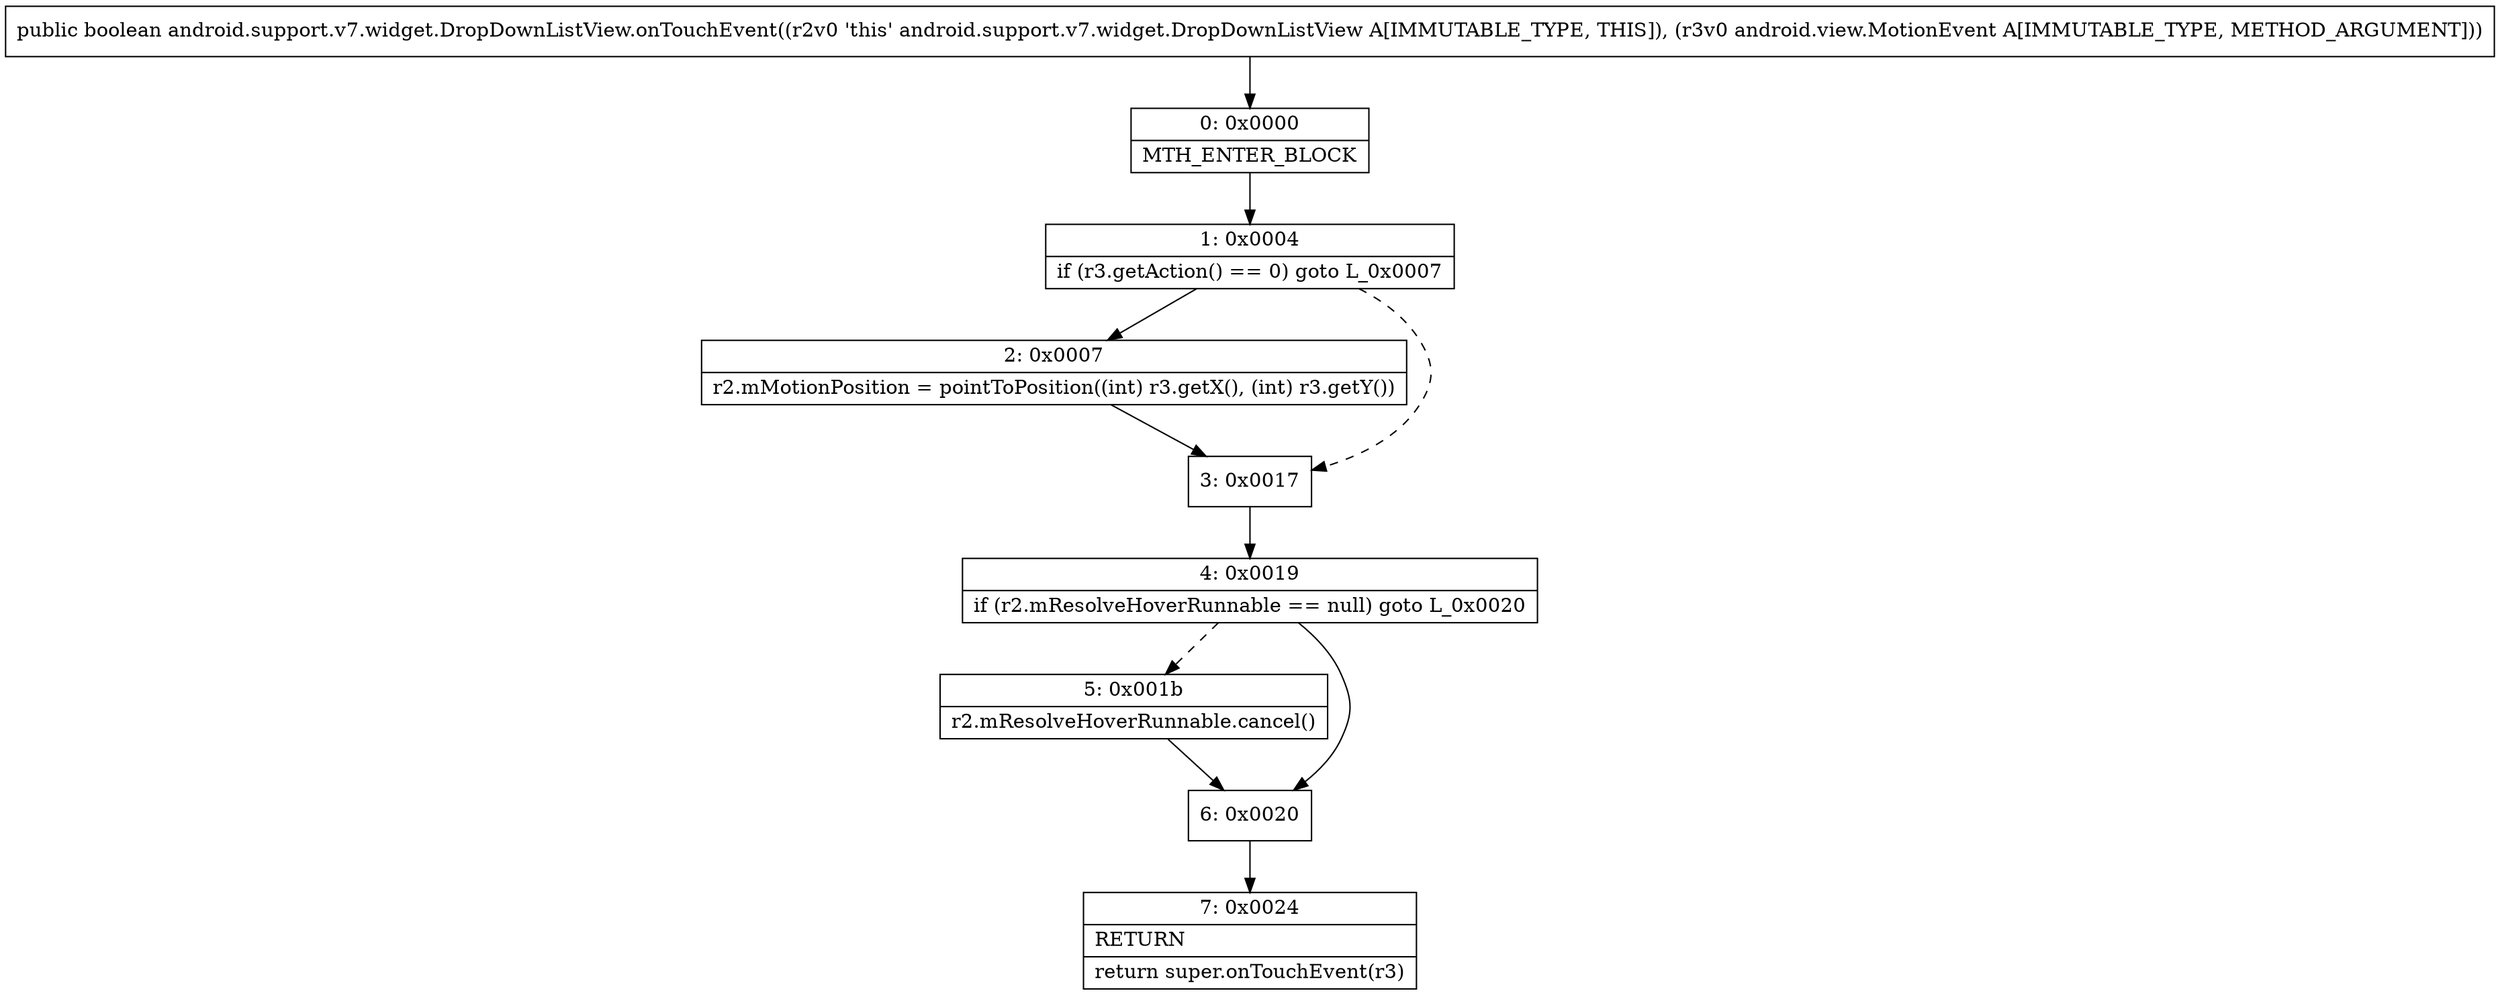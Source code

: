 digraph "CFG forandroid.support.v7.widget.DropDownListView.onTouchEvent(Landroid\/view\/MotionEvent;)Z" {
Node_0 [shape=record,label="{0\:\ 0x0000|MTH_ENTER_BLOCK\l}"];
Node_1 [shape=record,label="{1\:\ 0x0004|if (r3.getAction() == 0) goto L_0x0007\l}"];
Node_2 [shape=record,label="{2\:\ 0x0007|r2.mMotionPosition = pointToPosition((int) r3.getX(), (int) r3.getY())\l}"];
Node_3 [shape=record,label="{3\:\ 0x0017}"];
Node_4 [shape=record,label="{4\:\ 0x0019|if (r2.mResolveHoverRunnable == null) goto L_0x0020\l}"];
Node_5 [shape=record,label="{5\:\ 0x001b|r2.mResolveHoverRunnable.cancel()\l}"];
Node_6 [shape=record,label="{6\:\ 0x0020}"];
Node_7 [shape=record,label="{7\:\ 0x0024|RETURN\l|return super.onTouchEvent(r3)\l}"];
MethodNode[shape=record,label="{public boolean android.support.v7.widget.DropDownListView.onTouchEvent((r2v0 'this' android.support.v7.widget.DropDownListView A[IMMUTABLE_TYPE, THIS]), (r3v0 android.view.MotionEvent A[IMMUTABLE_TYPE, METHOD_ARGUMENT])) }"];
MethodNode -> Node_0;
Node_0 -> Node_1;
Node_1 -> Node_2;
Node_1 -> Node_3[style=dashed];
Node_2 -> Node_3;
Node_3 -> Node_4;
Node_4 -> Node_5[style=dashed];
Node_4 -> Node_6;
Node_5 -> Node_6;
Node_6 -> Node_7;
}

